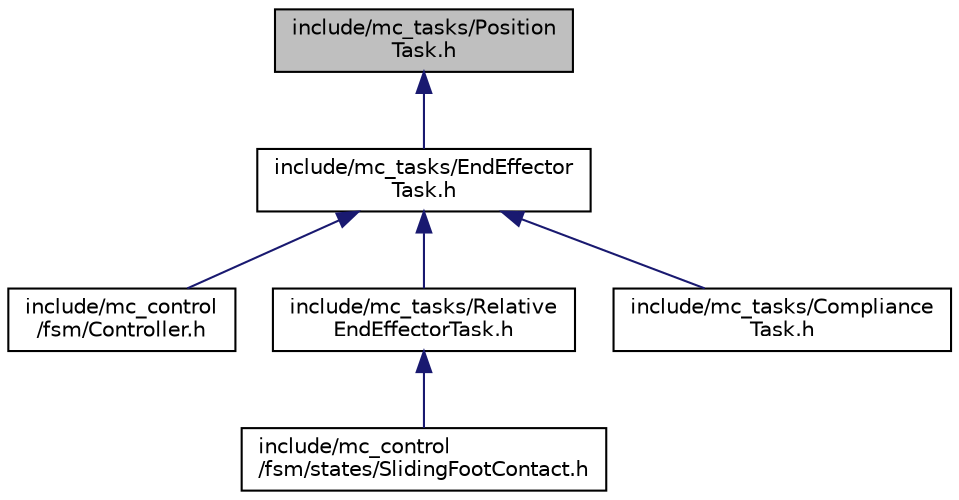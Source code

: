 digraph "include/mc_tasks/PositionTask.h"
{
 // INTERACTIVE_SVG=YES
  edge [fontname="Helvetica",fontsize="10",labelfontname="Helvetica",labelfontsize="10"];
  node [fontname="Helvetica",fontsize="10",shape=record];
  Node96 [label="include/mc_tasks/Position\lTask.h",height=0.2,width=0.4,color="black", fillcolor="grey75", style="filled", fontcolor="black"];
  Node96 -> Node97 [dir="back",color="midnightblue",fontsize="10",style="solid",fontname="Helvetica"];
  Node97 [label="include/mc_tasks/EndEffector\lTask.h",height=0.2,width=0.4,color="black", fillcolor="white", style="filled",URL="$EndEffectorTask_8h.html"];
  Node97 -> Node98 [dir="back",color="midnightblue",fontsize="10",style="solid",fontname="Helvetica"];
  Node98 [label="include/mc_control\l/fsm/Controller.h",height=0.2,width=0.4,color="black", fillcolor="white", style="filled",URL="$Controller_8h.html"];
  Node97 -> Node99 [dir="back",color="midnightblue",fontsize="10",style="solid",fontname="Helvetica"];
  Node99 [label="include/mc_tasks/Relative\lEndEffectorTask.h",height=0.2,width=0.4,color="black", fillcolor="white", style="filled",URL="$RelativeEndEffectorTask_8h.html"];
  Node99 -> Node100 [dir="back",color="midnightblue",fontsize="10",style="solid",fontname="Helvetica"];
  Node100 [label="include/mc_control\l/fsm/states/SlidingFootContact.h",height=0.2,width=0.4,color="black", fillcolor="white", style="filled",URL="$SlidingFootContact_8h.html"];
  Node97 -> Node101 [dir="back",color="midnightblue",fontsize="10",style="solid",fontname="Helvetica"];
  Node101 [label="include/mc_tasks/Compliance\lTask.h",height=0.2,width=0.4,color="black", fillcolor="white", style="filled",URL="$ComplianceTask_8h.html"];
}
